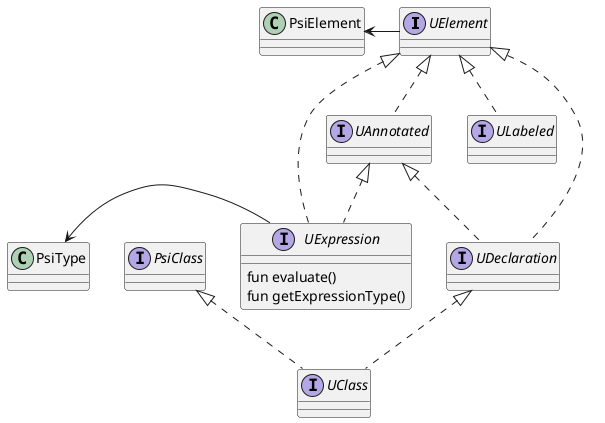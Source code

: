 @startuml lint_uast_class

/'表示所有uast元素'/
interface UElement {

}
PsiElement <- UElement
/'表示所有注解元素'/
interface UAnnotated {

} 
UElement <|.. UAnnotated
/'表示表达式或语句'/
interface UExpression {
    fun evaluate() /'表达式求值'/
    fun getExpressionType()
}
UElement <|.. UExpression
UAnnotated <|.. UExpression
PsiType <- UExpression
/'表示一个标签'/
interface ULabeled {

}
UElement <|.. ULabeled
/'表示声明类型'/
interface UDeclaration {

}
UElement <|.. UDeclaration
UAnnotated <|.. UDeclaration
/'表示类'/
interface UClass {

}
UDeclaration <|.. UClass
PsiClass <|.. UClass
interface PsiClass {

}

@enduml